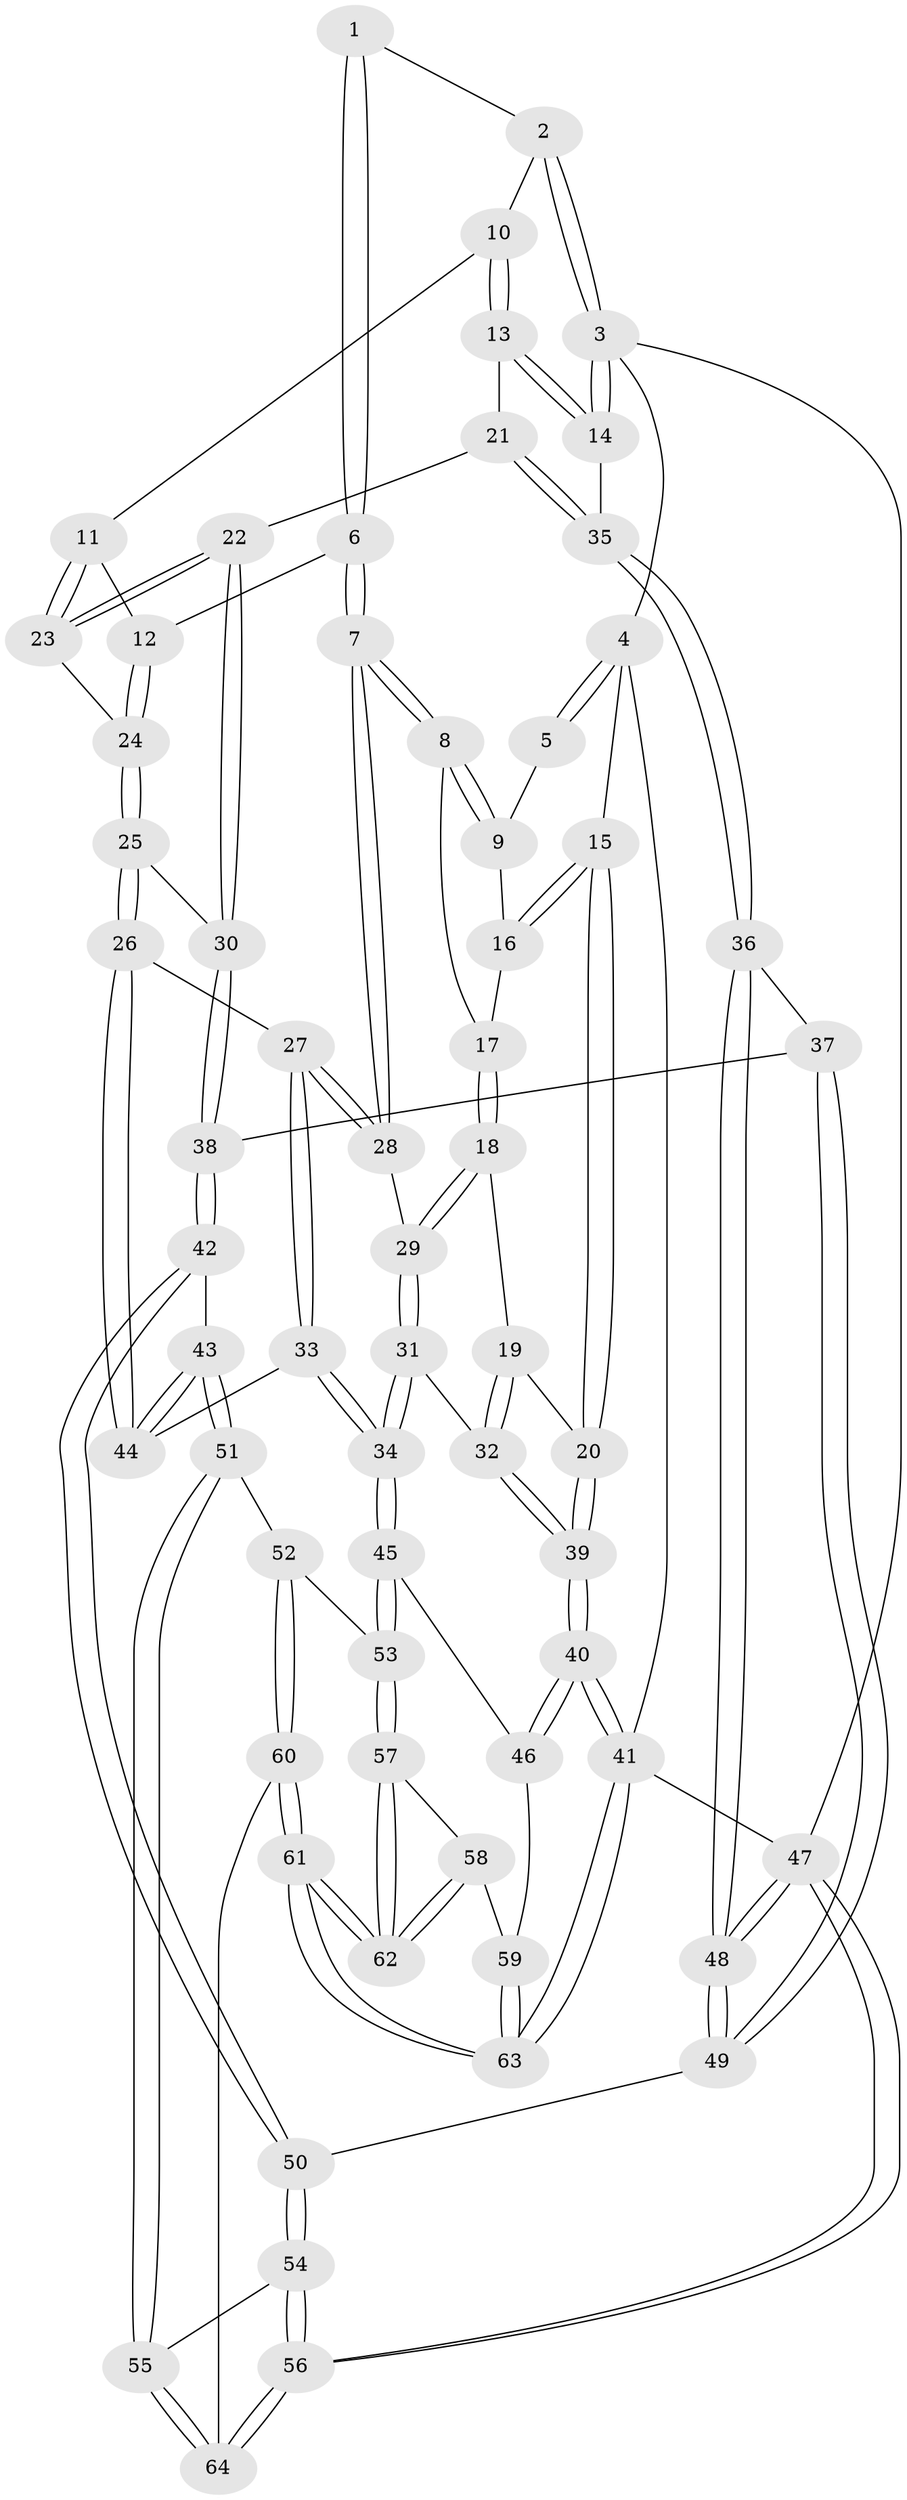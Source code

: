 // Generated by graph-tools (version 1.1) at 2025/16/03/09/25 04:16:57]
// undirected, 64 vertices, 157 edges
graph export_dot {
graph [start="1"]
  node [color=gray90,style=filled];
  1 [pos="+0.6375630150064923+0"];
  2 [pos="+0.7087930959003261+0"];
  3 [pos="+1+0"];
  4 [pos="+0+0"];
  5 [pos="+0.3207352622442814+0"];
  6 [pos="+0.47195210724229447+0.15461114587937533"];
  7 [pos="+0.3492476343381533+0.17819719572308168"];
  8 [pos="+0.3356339643960956+0.14841297614621923"];
  9 [pos="+0.30212307608502925+0.06029876115075878"];
  10 [pos="+0.74470411148182+0"];
  11 [pos="+0.6288393278323229+0.18035752968963736"];
  12 [pos="+0.4869754199890874+0.1664876090408"];
  13 [pos="+0.8505530065035388+0.1376949314338193"];
  14 [pos="+1+0"];
  15 [pos="+0+0"];
  16 [pos="+0.08613239531146417+0.09496021248741277"];
  17 [pos="+0.10644719718163845+0.12695271176179498"];
  18 [pos="+0.1614301278754508+0.23430162988909795"];
  19 [pos="+0.10144672868705232+0.27805076674949125"];
  20 [pos="+0+0.1847467120299009"];
  21 [pos="+0.8801429109928645+0.2318526961404009"];
  22 [pos="+0.7395711039561542+0.32100863605057667"];
  23 [pos="+0.6459695897490312+0.21616469849999423"];
  24 [pos="+0.5320852716074296+0.2785961513297623"];
  25 [pos="+0.5414044082590614+0.3867231599828852"];
  26 [pos="+0.508964461266885+0.4060586801173238"];
  27 [pos="+0.3483275831646338+0.3023914178950424"];
  28 [pos="+0.3087661952793307+0.25974579208618437"];
  29 [pos="+0.28984940463471215+0.26758348136090004"];
  30 [pos="+0.702730196964631+0.382919634676552"];
  31 [pos="+0.19101556153623336+0.45313392713999767"];
  32 [pos="+0.0859873017842915+0.440374627436513"];
  33 [pos="+0.33569430085316637+0.5992634514908046"];
  34 [pos="+0.30986342864264027+0.6096088879092117"];
  35 [pos="+1+0.3445356324945041"];
  36 [pos="+1+0.41334391432333323"];
  37 [pos="+0.8378865352053051+0.5740349390279876"];
  38 [pos="+0.7593110480061778+0.5505949463583768"];
  39 [pos="+0+0.5415959453247002"];
  40 [pos="+0+0.6650152254059172"];
  41 [pos="+0+1"];
  42 [pos="+0.611542781970154+0.6690506343737753"];
  43 [pos="+0.5952391771723953+0.6725498248219389"];
  44 [pos="+0.44621302222282566+0.5748552982621579"];
  45 [pos="+0.24069734191982817+0.7302029503041638"];
  46 [pos="+0.028313393332884122+0.7415808899906718"];
  47 [pos="+1+1"];
  48 [pos="+1+1"];
  49 [pos="+0.897669988686807+0.7624500291130588"];
  50 [pos="+0.7417583993823674+0.787634627158357"];
  51 [pos="+0.5297968862166936+0.8666528465413235"];
  52 [pos="+0.3055616687964787+0.825732201071952"];
  53 [pos="+0.2844029774377166+0.8106131483649031"];
  54 [pos="+0.707582114130849+0.9370007119501927"];
  55 [pos="+0.5301893909705008+0.8674587706483283"];
  56 [pos="+1+1"];
  57 [pos="+0.2486939372003367+0.875074637895947"];
  58 [pos="+0.1467327043026953+0.953383167007145"];
  59 [pos="+0.07785169422234423+0.9382663341283473"];
  60 [pos="+0.40263913168511295+1"];
  61 [pos="+0.21417216874083822+1"];
  62 [pos="+0.20656987978422614+1"];
  63 [pos="+0+1"];
  64 [pos="+0.44988536161665865+1"];
  1 -- 2;
  1 -- 6;
  1 -- 6;
  2 -- 3;
  2 -- 3;
  2 -- 10;
  3 -- 4;
  3 -- 14;
  3 -- 14;
  3 -- 47;
  4 -- 5;
  4 -- 5;
  4 -- 15;
  4 -- 41;
  5 -- 9;
  6 -- 7;
  6 -- 7;
  6 -- 12;
  7 -- 8;
  7 -- 8;
  7 -- 28;
  7 -- 28;
  8 -- 9;
  8 -- 9;
  8 -- 17;
  9 -- 16;
  10 -- 11;
  10 -- 13;
  10 -- 13;
  11 -- 12;
  11 -- 23;
  11 -- 23;
  12 -- 24;
  12 -- 24;
  13 -- 14;
  13 -- 14;
  13 -- 21;
  14 -- 35;
  15 -- 16;
  15 -- 16;
  15 -- 20;
  15 -- 20;
  16 -- 17;
  17 -- 18;
  17 -- 18;
  18 -- 19;
  18 -- 29;
  18 -- 29;
  19 -- 20;
  19 -- 32;
  19 -- 32;
  20 -- 39;
  20 -- 39;
  21 -- 22;
  21 -- 35;
  21 -- 35;
  22 -- 23;
  22 -- 23;
  22 -- 30;
  22 -- 30;
  23 -- 24;
  24 -- 25;
  24 -- 25;
  25 -- 26;
  25 -- 26;
  25 -- 30;
  26 -- 27;
  26 -- 44;
  26 -- 44;
  27 -- 28;
  27 -- 28;
  27 -- 33;
  27 -- 33;
  28 -- 29;
  29 -- 31;
  29 -- 31;
  30 -- 38;
  30 -- 38;
  31 -- 32;
  31 -- 34;
  31 -- 34;
  32 -- 39;
  32 -- 39;
  33 -- 34;
  33 -- 34;
  33 -- 44;
  34 -- 45;
  34 -- 45;
  35 -- 36;
  35 -- 36;
  36 -- 37;
  36 -- 48;
  36 -- 48;
  37 -- 38;
  37 -- 49;
  37 -- 49;
  38 -- 42;
  38 -- 42;
  39 -- 40;
  39 -- 40;
  40 -- 41;
  40 -- 41;
  40 -- 46;
  40 -- 46;
  41 -- 63;
  41 -- 63;
  41 -- 47;
  42 -- 43;
  42 -- 50;
  42 -- 50;
  43 -- 44;
  43 -- 44;
  43 -- 51;
  43 -- 51;
  45 -- 46;
  45 -- 53;
  45 -- 53;
  46 -- 59;
  47 -- 48;
  47 -- 48;
  47 -- 56;
  47 -- 56;
  48 -- 49;
  48 -- 49;
  49 -- 50;
  50 -- 54;
  50 -- 54;
  51 -- 52;
  51 -- 55;
  51 -- 55;
  52 -- 53;
  52 -- 60;
  52 -- 60;
  53 -- 57;
  53 -- 57;
  54 -- 55;
  54 -- 56;
  54 -- 56;
  55 -- 64;
  55 -- 64;
  56 -- 64;
  56 -- 64;
  57 -- 58;
  57 -- 62;
  57 -- 62;
  58 -- 59;
  58 -- 62;
  58 -- 62;
  59 -- 63;
  59 -- 63;
  60 -- 61;
  60 -- 61;
  60 -- 64;
  61 -- 62;
  61 -- 62;
  61 -- 63;
  61 -- 63;
}
